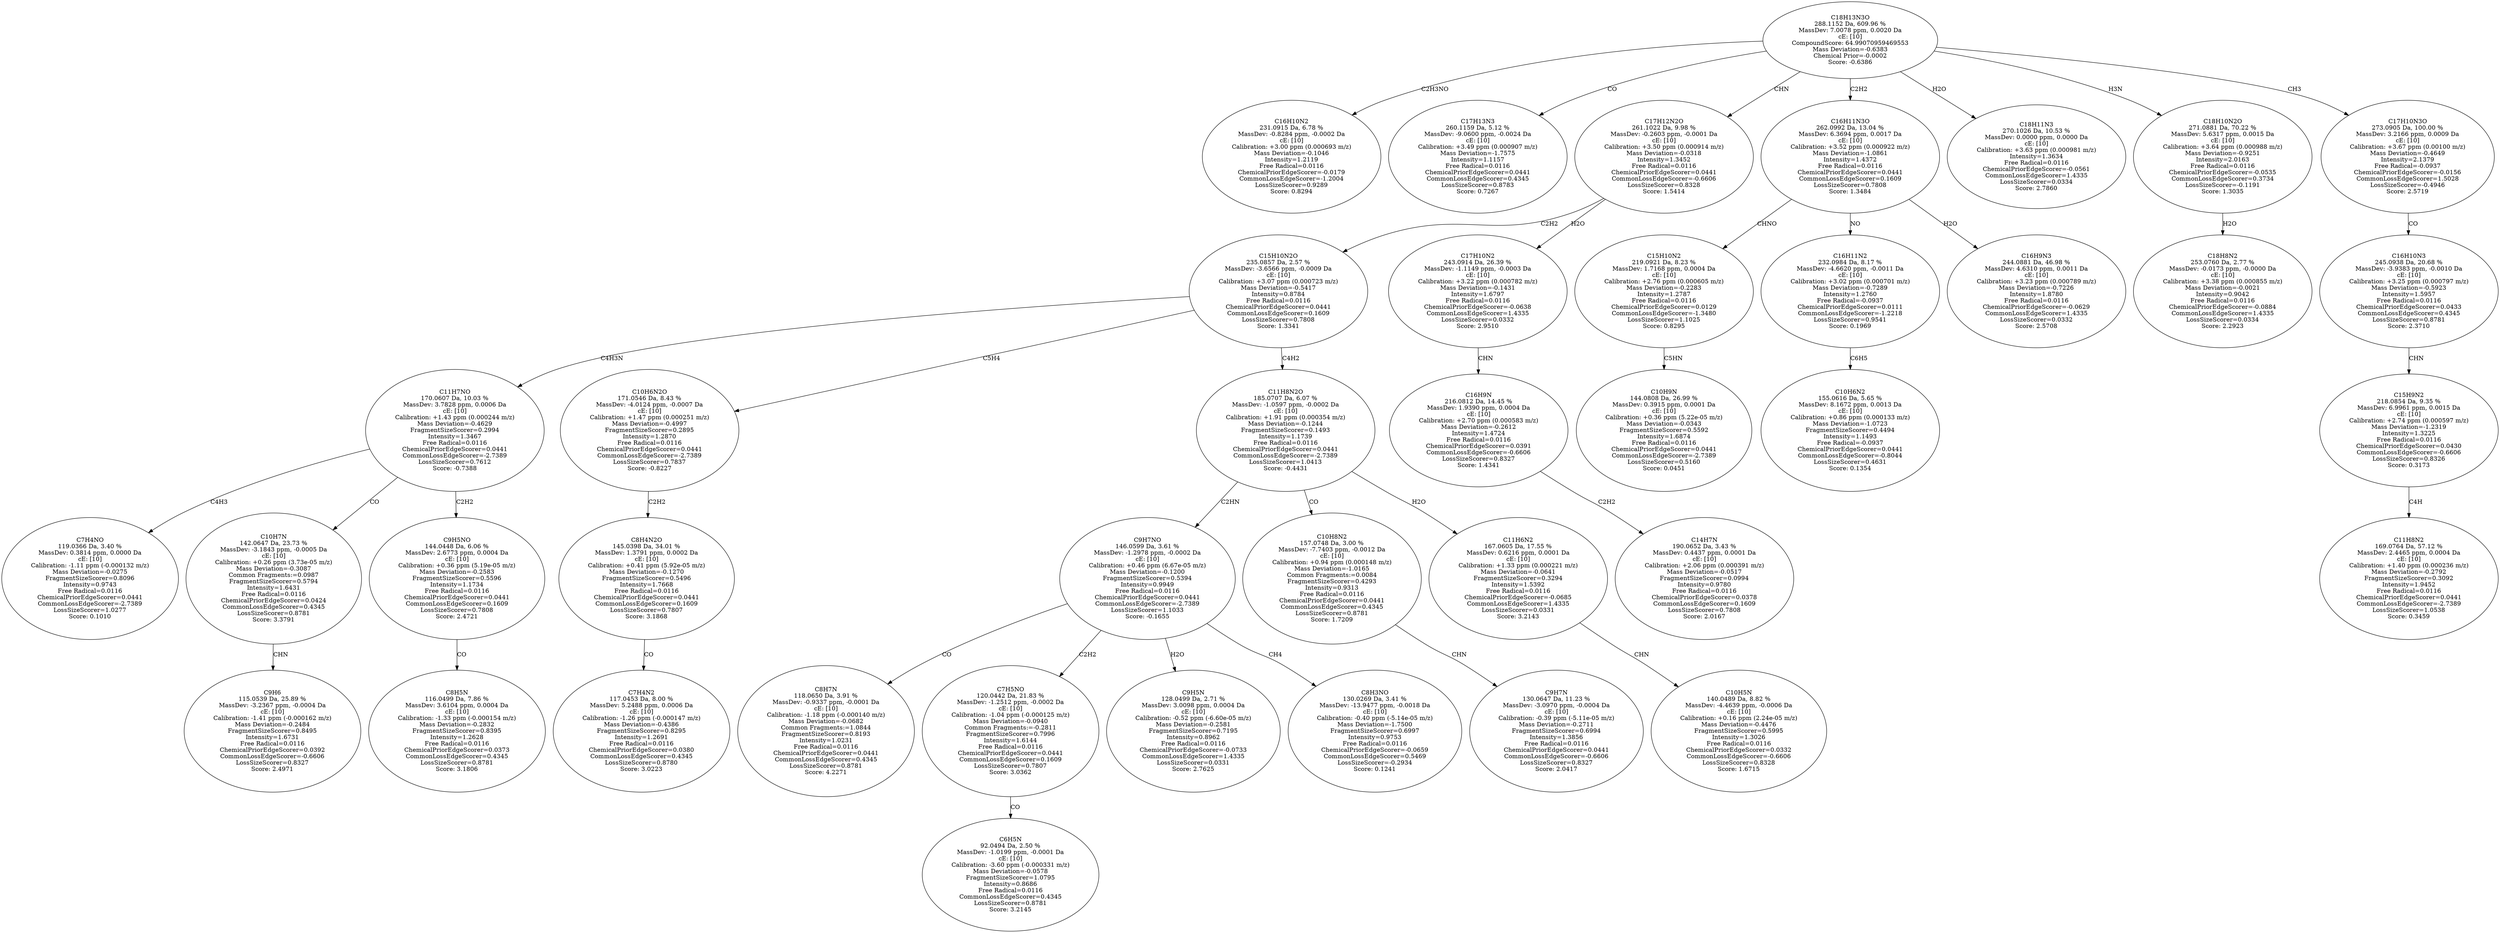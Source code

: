 strict digraph {
v1 [label="C16H10N2\n231.0915 Da, 6.78 %\nMassDev: -0.8284 ppm, -0.0002 Da\ncE: [10]\nCalibration: +3.00 ppm (0.000693 m/z)\nMass Deviation=-0.1046\nIntensity=1.2119\nFree Radical=0.0116\nChemicalPriorEdgeScorer=-0.0179\nCommonLossEdgeScorer=-1.2004\nLossSizeScorer=0.9289\nScore: 0.8294"];
v2 [label="C17H13N3\n260.1159 Da, 5.12 %\nMassDev: -9.0600 ppm, -0.0024 Da\ncE: [10]\nCalibration: +3.49 ppm (0.000907 m/z)\nMass Deviation=-1.7575\nIntensity=1.1157\nFree Radical=0.0116\nChemicalPriorEdgeScorer=0.0441\nCommonLossEdgeScorer=0.4345\nLossSizeScorer=0.8783\nScore: 0.7267"];
v3 [label="C7H4NO\n119.0366 Da, 3.40 %\nMassDev: 0.3814 ppm, 0.0000 Da\ncE: [10]\nCalibration: -1.11 ppm (-0.000132 m/z)\nMass Deviation=-0.0275\nFragmentSizeScorer=0.8096\nIntensity=0.9743\nFree Radical=0.0116\nChemicalPriorEdgeScorer=0.0441\nCommonLossEdgeScorer=-2.7389\nLossSizeScorer=1.0277\nScore: 0.1010"];
v4 [label="C9H6\n115.0539 Da, 25.89 %\nMassDev: -3.2367 ppm, -0.0004 Da\ncE: [10]\nCalibration: -1.41 ppm (-0.000162 m/z)\nMass Deviation=-0.2484\nFragmentSizeScorer=0.8495\nIntensity=1.6731\nFree Radical=0.0116\nChemicalPriorEdgeScorer=0.0392\nCommonLossEdgeScorer=-0.6606\nLossSizeScorer=0.8327\nScore: 2.4971"];
v5 [label="C10H7N\n142.0647 Da, 23.73 %\nMassDev: -3.1843 ppm, -0.0005 Da\ncE: [10]\nCalibration: +0.26 ppm (3.73e-05 m/z)\nMass Deviation=-0.3087\nCommon Fragments:=0.0987\nFragmentSizeScorer=0.5794\nIntensity=1.6431\nFree Radical=0.0116\nChemicalPriorEdgeScorer=0.0424\nCommonLossEdgeScorer=0.4345\nLossSizeScorer=0.8781\nScore: 3.3791"];
v6 [label="C8H5N\n116.0499 Da, 7.86 %\nMassDev: 3.6104 ppm, 0.0004 Da\ncE: [10]\nCalibration: -1.33 ppm (-0.000154 m/z)\nMass Deviation=-0.2832\nFragmentSizeScorer=0.8395\nIntensity=1.2628\nFree Radical=0.0116\nChemicalPriorEdgeScorer=0.0373\nCommonLossEdgeScorer=0.4345\nLossSizeScorer=0.8781\nScore: 3.1806"];
v7 [label="C9H5NO\n144.0448 Da, 6.06 %\nMassDev: 2.6773 ppm, 0.0004 Da\ncE: [10]\nCalibration: +0.36 ppm (5.19e-05 m/z)\nMass Deviation=-0.2583\nFragmentSizeScorer=0.5596\nIntensity=1.1734\nFree Radical=0.0116\nChemicalPriorEdgeScorer=0.0441\nCommonLossEdgeScorer=0.1609\nLossSizeScorer=0.7808\nScore: 2.4721"];
v8 [label="C11H7NO\n170.0607 Da, 10.03 %\nMassDev: 3.7828 ppm, 0.0006 Da\ncE: [10]\nCalibration: +1.43 ppm (0.000244 m/z)\nMass Deviation=-0.4629\nFragmentSizeScorer=0.2994\nIntensity=1.3467\nFree Radical=0.0116\nChemicalPriorEdgeScorer=0.0441\nCommonLossEdgeScorer=-2.7389\nLossSizeScorer=0.7612\nScore: -0.7388"];
v9 [label="C7H4N2\n117.0453 Da, 8.00 %\nMassDev: 5.2488 ppm, 0.0006 Da\ncE: [10]\nCalibration: -1.26 ppm (-0.000147 m/z)\nMass Deviation=-0.4386\nFragmentSizeScorer=0.8295\nIntensity=1.2691\nFree Radical=0.0116\nChemicalPriorEdgeScorer=0.0380\nCommonLossEdgeScorer=0.4345\nLossSizeScorer=0.8780\nScore: 3.0223"];
v10 [label="C8H4N2O\n145.0398 Da, 34.01 %\nMassDev: 1.3791 ppm, 0.0002 Da\ncE: [10]\nCalibration: +0.41 ppm (5.92e-05 m/z)\nMass Deviation=-0.1270\nFragmentSizeScorer=0.5496\nIntensity=1.7668\nFree Radical=0.0116\nChemicalPriorEdgeScorer=0.0441\nCommonLossEdgeScorer=0.1609\nLossSizeScorer=0.7807\nScore: 3.1868"];
v11 [label="C10H6N2O\n171.0546 Da, 8.43 %\nMassDev: -4.0124 ppm, -0.0007 Da\ncE: [10]\nCalibration: +1.47 ppm (0.000251 m/z)\nMass Deviation=-0.4997\nFragmentSizeScorer=0.2895\nIntensity=1.2870\nFree Radical=0.0116\nChemicalPriorEdgeScorer=0.0441\nCommonLossEdgeScorer=-2.7389\nLossSizeScorer=0.7837\nScore: -0.8227"];
v12 [label="C8H7N\n118.0650 Da, 3.91 %\nMassDev: -0.9337 ppm, -0.0001 Da\ncE: [10]\nCalibration: -1.18 ppm (-0.000140 m/z)\nMass Deviation=-0.0682\nCommon Fragments:=1.0844\nFragmentSizeScorer=0.8193\nIntensity=1.0231\nFree Radical=0.0116\nChemicalPriorEdgeScorer=0.0441\nCommonLossEdgeScorer=0.4345\nLossSizeScorer=0.8781\nScore: 4.2271"];
v13 [label="C6H5N\n92.0494 Da, 2.50 %\nMassDev: -1.0199 ppm, -0.0001 Da\ncE: [10]\nCalibration: -3.60 ppm (-0.000331 m/z)\nMass Deviation=-0.0578\nFragmentSizeScorer=1.0795\nIntensity=0.8686\nFree Radical=0.0116\nCommonLossEdgeScorer=0.4345\nLossSizeScorer=0.8781\nScore: 3.2145"];
v14 [label="C7H5NO\n120.0442 Da, 21.83 %\nMassDev: -1.2512 ppm, -0.0002 Da\ncE: [10]\nCalibration: -1.04 ppm (-0.000125 m/z)\nMass Deviation=-0.0940\nCommon Fragments:=-0.2811\nFragmentSizeScorer=0.7996\nIntensity=1.6144\nFree Radical=0.0116\nChemicalPriorEdgeScorer=0.0441\nCommonLossEdgeScorer=0.1609\nLossSizeScorer=0.7807\nScore: 3.0362"];
v15 [label="C9H5N\n128.0499 Da, 2.71 %\nMassDev: 3.0098 ppm, 0.0004 Da\ncE: [10]\nCalibration: -0.52 ppm (-6.60e-05 m/z)\nMass Deviation=-0.2581\nFragmentSizeScorer=0.7195\nIntensity=0.8962\nFree Radical=0.0116\nChemicalPriorEdgeScorer=-0.0733\nCommonLossEdgeScorer=1.4335\nLossSizeScorer=0.0331\nScore: 2.7625"];
v16 [label="C8H3NO\n130.0269 Da, 3.41 %\nMassDev: -13.9477 ppm, -0.0018 Da\ncE: [10]\nCalibration: -0.40 ppm (-5.14e-05 m/z)\nMass Deviation=-1.7500\nFragmentSizeScorer=0.6997\nIntensity=0.9753\nFree Radical=0.0116\nChemicalPriorEdgeScorer=-0.0659\nCommonLossEdgeScorer=0.5469\nLossSizeScorer=-0.2934\nScore: 0.1241"];
v17 [label="C9H7NO\n146.0599 Da, 3.61 %\nMassDev: -1.2978 ppm, -0.0002 Da\ncE: [10]\nCalibration: +0.46 ppm (6.67e-05 m/z)\nMass Deviation=-0.1200\nFragmentSizeScorer=0.5394\nIntensity=0.9949\nFree Radical=0.0116\nChemicalPriorEdgeScorer=0.0441\nCommonLossEdgeScorer=-2.7389\nLossSizeScorer=1.1033\nScore: -0.1655"];
v18 [label="C9H7N\n130.0647 Da, 11.23 %\nMassDev: -3.0970 ppm, -0.0004 Da\ncE: [10]\nCalibration: -0.39 ppm (-5.11e-05 m/z)\nMass Deviation=-0.2711\nFragmentSizeScorer=0.6994\nIntensity=1.3856\nFree Radical=0.0116\nChemicalPriorEdgeScorer=0.0441\nCommonLossEdgeScorer=-0.6606\nLossSizeScorer=0.8327\nScore: 2.0417"];
v19 [label="C10H8N2\n157.0748 Da, 3.00 %\nMassDev: -7.7403 ppm, -0.0012 Da\ncE: [10]\nCalibration: +0.94 ppm (0.000148 m/z)\nMass Deviation=-1.0165\nCommon Fragments:=0.0084\nFragmentSizeScorer=0.4293\nIntensity=0.9313\nFree Radical=0.0116\nChemicalPriorEdgeScorer=0.0441\nCommonLossEdgeScorer=0.4345\nLossSizeScorer=0.8781\nScore: 1.7209"];
v20 [label="C10H5N\n140.0489 Da, 8.82 %\nMassDev: -4.4639 ppm, -0.0006 Da\ncE: [10]\nCalibration: +0.16 ppm (2.24e-05 m/z)\nMass Deviation=-0.4476\nFragmentSizeScorer=0.5995\nIntensity=1.3026\nFree Radical=0.0116\nChemicalPriorEdgeScorer=0.0332\nCommonLossEdgeScorer=-0.6606\nLossSizeScorer=0.8328\nScore: 1.6715"];
v21 [label="C11H6N2\n167.0605 Da, 17.55 %\nMassDev: 0.6216 ppm, 0.0001 Da\ncE: [10]\nCalibration: +1.33 ppm (0.000221 m/z)\nMass Deviation=-0.0641\nFragmentSizeScorer=0.3294\nIntensity=1.5392\nFree Radical=0.0116\nChemicalPriorEdgeScorer=-0.0685\nCommonLossEdgeScorer=1.4335\nLossSizeScorer=0.0331\nScore: 3.2143"];
v22 [label="C11H8N2O\n185.0707 Da, 6.07 %\nMassDev: -1.0597 ppm, -0.0002 Da\ncE: [10]\nCalibration: +1.91 ppm (0.000354 m/z)\nMass Deviation=-0.1244\nFragmentSizeScorer=0.1493\nIntensity=1.1739\nFree Radical=0.0116\nChemicalPriorEdgeScorer=0.0441\nCommonLossEdgeScorer=-2.7389\nLossSizeScorer=1.0413\nScore: -0.4431"];
v23 [label="C15H10N2O\n235.0857 Da, 2.57 %\nMassDev: -3.6566 ppm, -0.0009 Da\ncE: [10]\nCalibration: +3.07 ppm (0.000723 m/z)\nMass Deviation=-0.5417\nIntensity=0.8784\nFree Radical=0.0116\nChemicalPriorEdgeScorer=0.0441\nCommonLossEdgeScorer=0.1609\nLossSizeScorer=0.7808\nScore: 1.3341"];
v24 [label="C14H7N\n190.0652 Da, 3.43 %\nMassDev: 0.4437 ppm, 0.0001 Da\ncE: [10]\nCalibration: +2.06 ppm (0.000391 m/z)\nMass Deviation=-0.0517\nFragmentSizeScorer=0.0994\nIntensity=0.9780\nFree Radical=0.0116\nChemicalPriorEdgeScorer=0.0378\nCommonLossEdgeScorer=0.1609\nLossSizeScorer=0.7808\nScore: 2.0167"];
v25 [label="C16H9N\n216.0812 Da, 14.45 %\nMassDev: 1.9390 ppm, 0.0004 Da\ncE: [10]\nCalibration: +2.70 ppm (0.000583 m/z)\nMass Deviation=-0.2612\nIntensity=1.4724\nFree Radical=0.0116\nChemicalPriorEdgeScorer=0.0391\nCommonLossEdgeScorer=-0.6606\nLossSizeScorer=0.8327\nScore: 1.4341"];
v26 [label="C17H10N2\n243.0914 Da, 26.39 %\nMassDev: -1.1149 ppm, -0.0003 Da\ncE: [10]\nCalibration: +3.22 ppm (0.000782 m/z)\nMass Deviation=-0.1431\nIntensity=1.6797\nFree Radical=0.0116\nChemicalPriorEdgeScorer=-0.0638\nCommonLossEdgeScorer=1.4335\nLossSizeScorer=0.0332\nScore: 2.9510"];
v27 [label="C17H12N2O\n261.1022 Da, 9.98 %\nMassDev: -0.2603 ppm, -0.0001 Da\ncE: [10]\nCalibration: +3.50 ppm (0.000914 m/z)\nMass Deviation=-0.0318\nIntensity=1.3452\nFree Radical=0.0116\nChemicalPriorEdgeScorer=0.0441\nCommonLossEdgeScorer=-0.6606\nLossSizeScorer=0.8328\nScore: 1.5414"];
v28 [label="C10H9N\n144.0808 Da, 26.99 %\nMassDev: 0.3915 ppm, 0.0001 Da\ncE: [10]\nCalibration: +0.36 ppm (5.22e-05 m/z)\nMass Deviation=-0.0343\nFragmentSizeScorer=0.5592\nIntensity=1.6874\nFree Radical=0.0116\nChemicalPriorEdgeScorer=0.0441\nCommonLossEdgeScorer=-2.7389\nLossSizeScorer=0.5160\nScore: 0.0451"];
v29 [label="C15H10N2\n219.0921 Da, 8.23 %\nMassDev: 1.7168 ppm, 0.0004 Da\ncE: [10]\nCalibration: +2.76 ppm (0.000605 m/z)\nMass Deviation=-0.2283\nIntensity=1.2787\nFree Radical=0.0116\nChemicalPriorEdgeScorer=0.0129\nCommonLossEdgeScorer=-1.3480\nLossSizeScorer=1.1025\nScore: 0.8295"];
v30 [label="C10H6N2\n155.0616 Da, 5.65 %\nMassDev: 8.1672 ppm, 0.0013 Da\ncE: [10]\nCalibration: +0.86 ppm (0.000133 m/z)\nMass Deviation=-1.0723\nFragmentSizeScorer=0.4494\nIntensity=1.1493\nFree Radical=-0.0937\nChemicalPriorEdgeScorer=0.0441\nCommonLossEdgeScorer=-0.8044\nLossSizeScorer=0.4631\nScore: 0.1354"];
v31 [label="C16H11N2\n232.0984 Da, 8.17 %\nMassDev: -4.6620 ppm, -0.0011 Da\ncE: [10]\nCalibration: +3.02 ppm (0.000701 m/z)\nMass Deviation=-0.7289\nIntensity=1.2760\nFree Radical=-0.0937\nChemicalPriorEdgeScorer=0.0111\nCommonLossEdgeScorer=-1.2218\nLossSizeScorer=0.9541\nScore: 0.1969"];
v32 [label="C16H9N3\n244.0881 Da, 46.98 %\nMassDev: 4.6310 ppm, 0.0011 Da\ncE: [10]\nCalibration: +3.23 ppm (0.000789 m/z)\nMass Deviation=-0.7226\nIntensity=1.8780\nFree Radical=0.0116\nChemicalPriorEdgeScorer=-0.0629\nCommonLossEdgeScorer=1.4335\nLossSizeScorer=0.0332\nScore: 2.5708"];
v33 [label="C16H11N3O\n262.0992 Da, 13.04 %\nMassDev: 6.3694 ppm, 0.0017 Da\ncE: [10]\nCalibration: +3.52 ppm (0.000922 m/z)\nMass Deviation=-1.0861\nIntensity=1.4372\nFree Radical=0.0116\nChemicalPriorEdgeScorer=0.0441\nCommonLossEdgeScorer=0.1609\nLossSizeScorer=0.7808\nScore: 1.3484"];
v34 [label="C18H11N3\n270.1026 Da, 10.53 %\nMassDev: 0.0000 ppm, 0.0000 Da\ncE: [10]\nCalibration: +3.63 ppm (0.000981 m/z)\nIntensity=1.3634\nFree Radical=0.0116\nChemicalPriorEdgeScorer=-0.0561\nCommonLossEdgeScorer=1.4335\nLossSizeScorer=0.0334\nScore: 2.7860"];
v35 [label="C18H8N2\n253.0760 Da, 2.77 %\nMassDev: -0.0173 ppm, -0.0000 Da\ncE: [10]\nCalibration: +3.38 ppm (0.000855 m/z)\nMass Deviation=-0.0021\nIntensity=0.9042\nFree Radical=0.0116\nChemicalPriorEdgeScorer=-0.0884\nCommonLossEdgeScorer=1.4335\nLossSizeScorer=0.0334\nScore: 2.2923"];
v36 [label="C18H10N2O\n271.0881 Da, 70.22 %\nMassDev: 5.6317 ppm, 0.0015 Da\ncE: [10]\nCalibration: +3.64 ppm (0.000988 m/z)\nMass Deviation=-0.9251\nIntensity=2.0163\nFree Radical=0.0116\nChemicalPriorEdgeScorer=-0.0535\nCommonLossEdgeScorer=0.3734\nLossSizeScorer=-0.1191\nScore: 1.3035"];
v37 [label="C11H8N2\n169.0764 Da, 57.12 %\nMassDev: 2.4465 ppm, 0.0004 Da\ncE: [10]\nCalibration: +1.40 ppm (0.000236 m/z)\nMass Deviation=-0.2792\nFragmentSizeScorer=0.3092\nIntensity=1.9452\nFree Radical=0.0116\nChemicalPriorEdgeScorer=0.0441\nCommonLossEdgeScorer=-2.7389\nLossSizeScorer=1.0538\nScore: 0.3459"];
v38 [label="C15H9N2\n218.0854 Da, 9.35 %\nMassDev: 6.9961 ppm, 0.0015 Da\ncE: [10]\nCalibration: +2.74 ppm (0.000597 m/z)\nMass Deviation=-1.2319\nIntensity=1.3225\nFree Radical=0.0116\nChemicalPriorEdgeScorer=0.0430\nCommonLossEdgeScorer=-0.6606\nLossSizeScorer=0.8326\nScore: 0.3173"];
v39 [label="C16H10N3\n245.0938 Da, 20.68 %\nMassDev: -3.9383 ppm, -0.0010 Da\ncE: [10]\nCalibration: +3.25 ppm (0.000797 m/z)\nMass Deviation=-0.5923\nIntensity=1.5957\nFree Radical=0.0116\nChemicalPriorEdgeScorer=0.0433\nCommonLossEdgeScorer=0.4345\nLossSizeScorer=0.8781\nScore: 2.3710"];
v40 [label="C17H10N3O\n273.0905 Da, 100.00 %\nMassDev: 3.2166 ppm, 0.0009 Da\ncE: [10]\nCalibration: +3.67 ppm (0.00100 m/z)\nMass Deviation=-0.4649\nIntensity=2.1379\nFree Radical=-0.0937\nChemicalPriorEdgeScorer=-0.0156\nCommonLossEdgeScorer=1.5028\nLossSizeScorer=-0.4946\nScore: 2.5719"];
v41 [label="C18H13N3O\n288.1152 Da, 609.96 %\nMassDev: 7.0078 ppm, 0.0020 Da\ncE: [10]\nCompoundScore: 64.99070959469553\nMass Deviation=-0.6383\nChemical Prior=-0.0002\nScore: -0.6386"];
v41 -> v1 [label="C2H3NO"];
v41 -> v2 [label="CO"];
v8 -> v3 [label="C4H3"];
v5 -> v4 [label="CHN"];
v8 -> v5 [label="CO"];
v7 -> v6 [label="CO"];
v8 -> v7 [label="C2H2"];
v23 -> v8 [label="C4H3N"];
v10 -> v9 [label="CO"];
v11 -> v10 [label="C2H2"];
v23 -> v11 [label="C5H4"];
v17 -> v12 [label="CO"];
v14 -> v13 [label="CO"];
v17 -> v14 [label="C2H2"];
v17 -> v15 [label="H2O"];
v17 -> v16 [label="CH4"];
v22 -> v17 [label="C2HN"];
v19 -> v18 [label="CHN"];
v22 -> v19 [label="CO"];
v21 -> v20 [label="CHN"];
v22 -> v21 [label="H2O"];
v23 -> v22 [label="C4H2"];
v27 -> v23 [label="C2H2"];
v25 -> v24 [label="C2H2"];
v26 -> v25 [label="CHN"];
v27 -> v26 [label="H2O"];
v41 -> v27 [label="CHN"];
v29 -> v28 [label="C5HN"];
v33 -> v29 [label="CHNO"];
v31 -> v30 [label="C6H5"];
v33 -> v31 [label="NO"];
v33 -> v32 [label="H2O"];
v41 -> v33 [label="C2H2"];
v41 -> v34 [label="H2O"];
v36 -> v35 [label="H2O"];
v41 -> v36 [label="H3N"];
v38 -> v37 [label="C4H"];
v39 -> v38 [label="CHN"];
v40 -> v39 [label="CO"];
v41 -> v40 [label="CH3"];
}